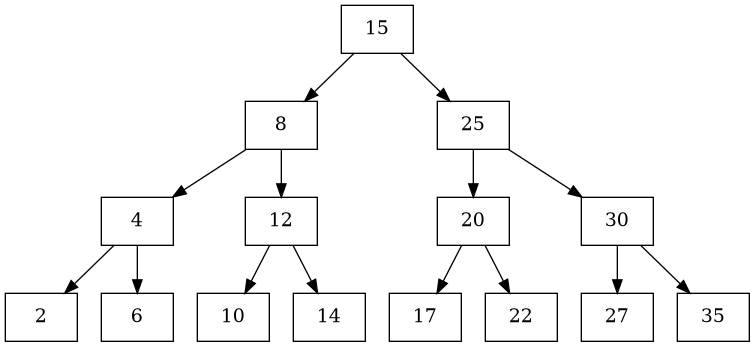 @startuml
digraph binary_search_tree {
    node [shape = box]
    15 -> 8
    15 -> 25
    8 -> 4
    8 -> 12
    25 -> 20
    25 -> 30
    4 -> 2
    4 -> 6
    12 -> 10
    12 -> 14
    20 -> 17
    20 -> 22
    30 -> 27
    30 -> 35
}
@enduml